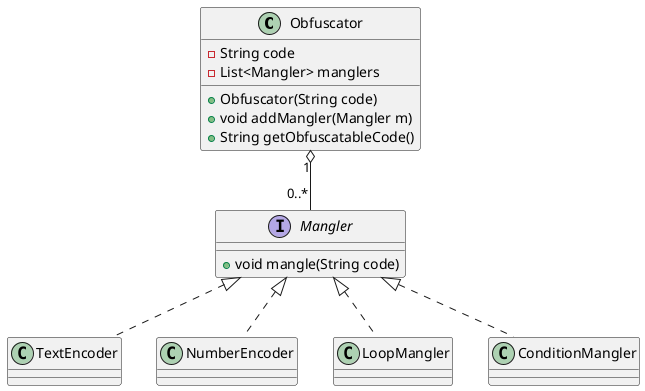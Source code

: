 @startuml
    class Obfuscator {
        -String code
        -List<Mangler> manglers

        +Obfuscator(String code)
        +void addMangler(Mangler m)
        +String getObfuscatableCode()
    }
    interface Mangler {
        +void mangle(String code)
    }
    class TextEncoder implements Mangler
    class NumberEncoder implements Mangler
    class LoopMangler implements Mangler
    class ConditionMangler implements Mangler

    Obfuscator "1" o-- "0..*" Mangler
@enduml